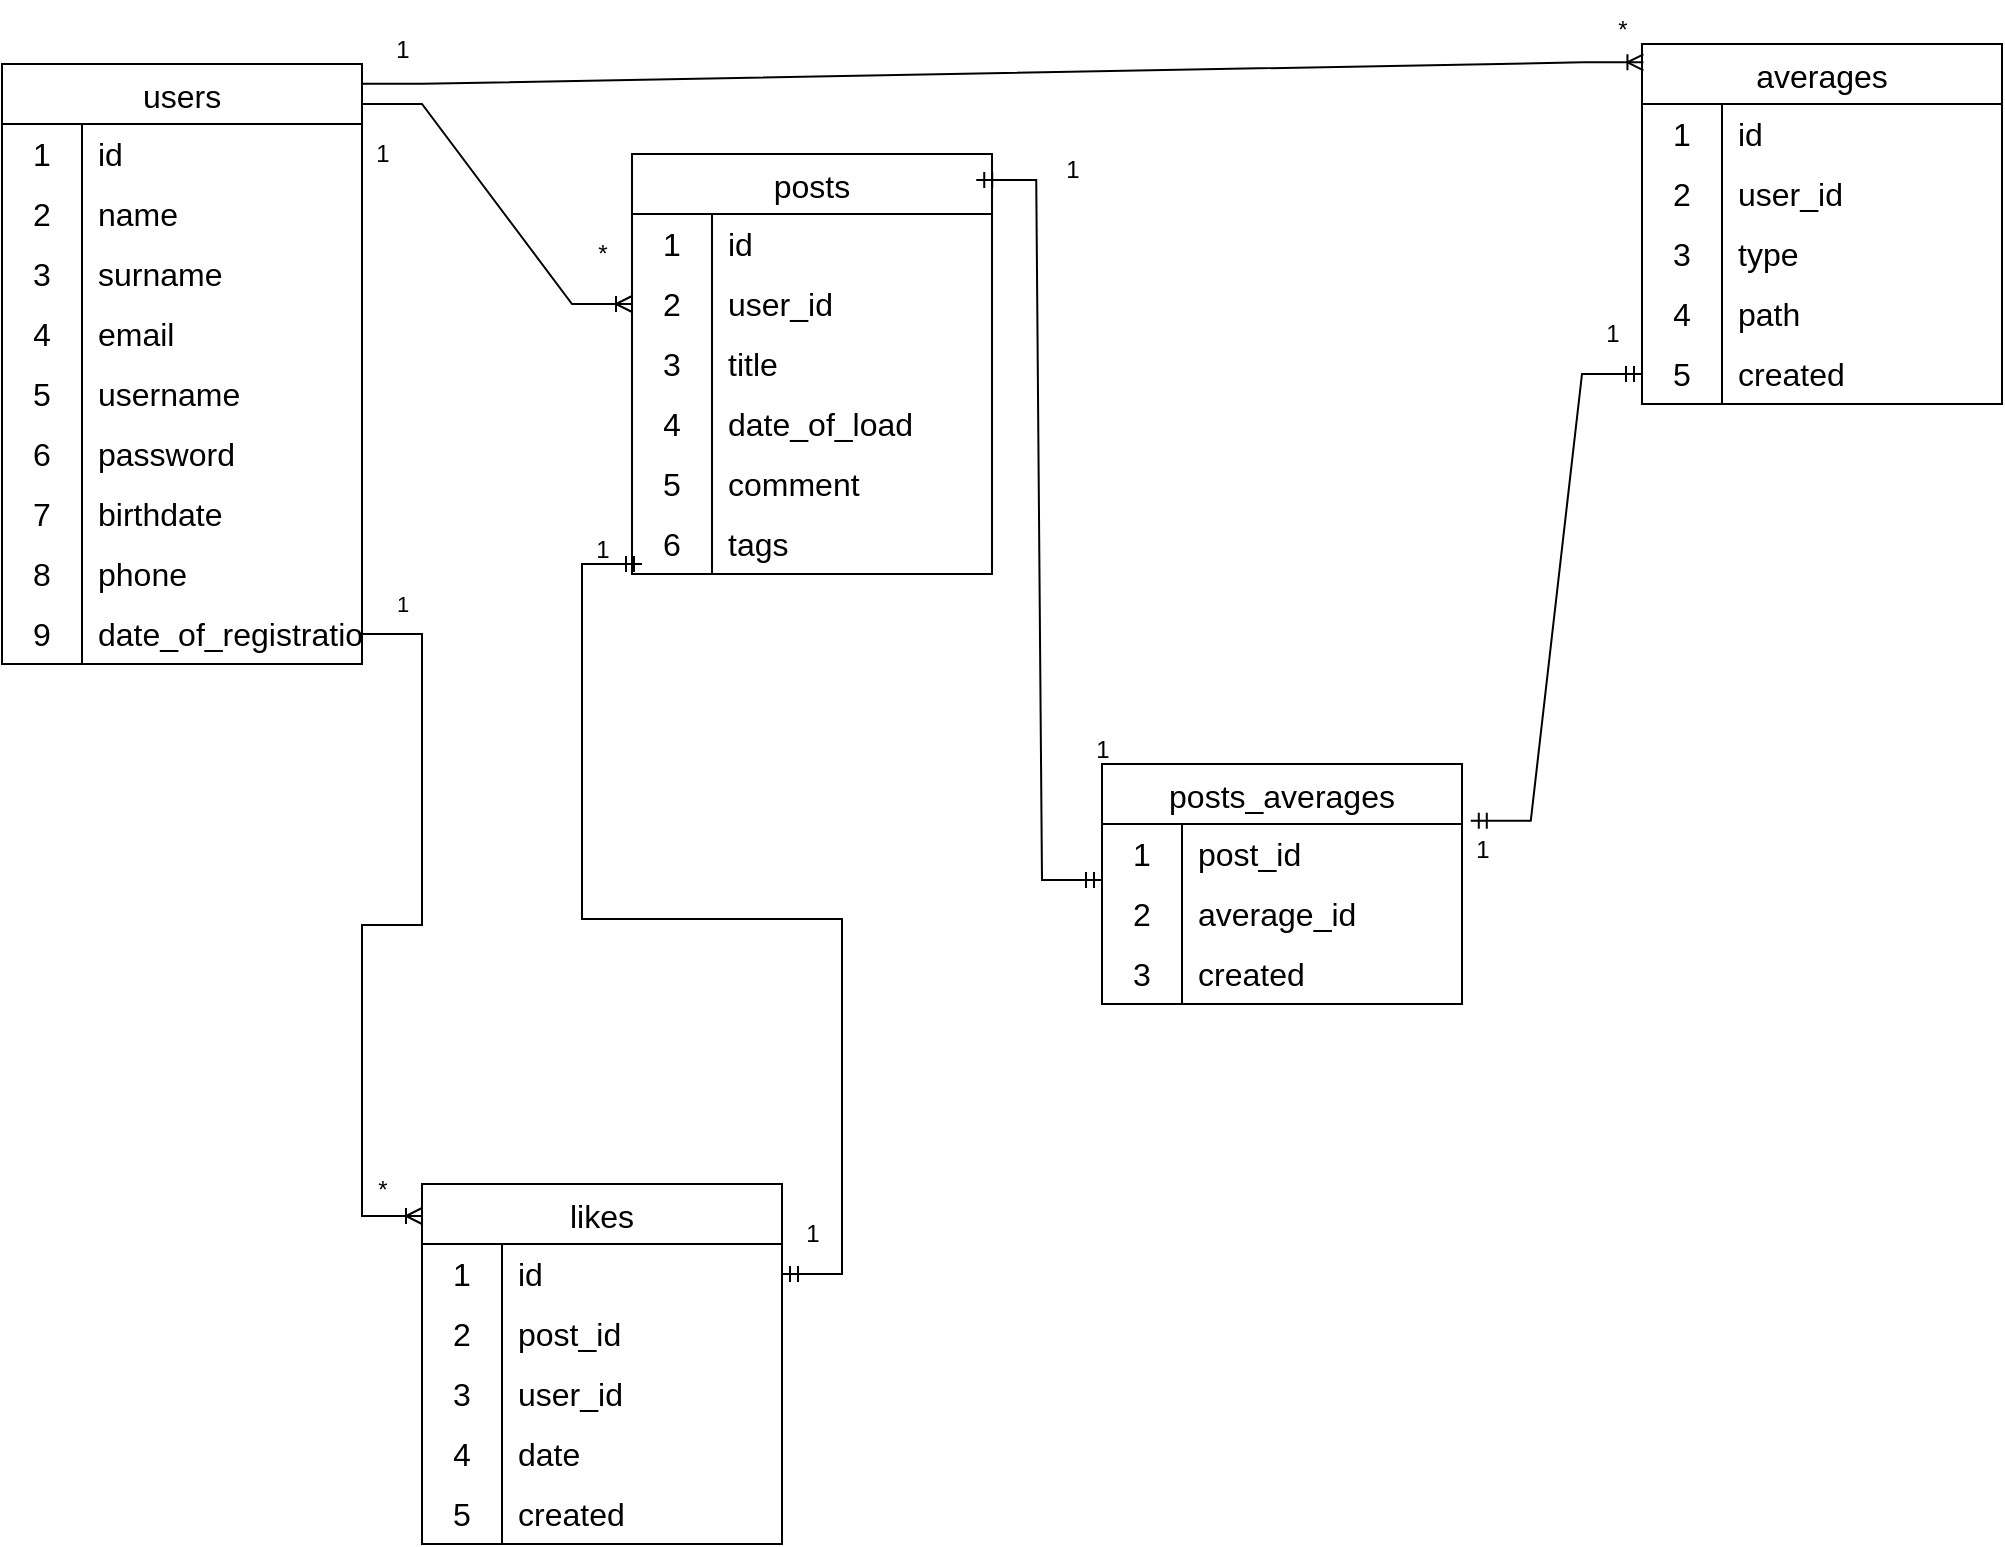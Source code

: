 <mxfile version="24.0.7" type="google">
  <diagram name="Pagina-1" id="CBTdUhjdwERG7XrylFu6">
    <mxGraphModel dx="1050" dy="522" grid="1" gridSize="10" guides="1" tooltips="1" connect="1" arrows="1" fold="1" page="1" pageScale="1" pageWidth="827" pageHeight="1169" math="0" shadow="0">
      <root>
        <mxCell id="0" />
        <mxCell id="1" parent="0" />
        <mxCell id="xyIJ-FdZMtZAn_uT4ATY-1" value="users" style="shape=table;startSize=30;container=1;collapsible=0;childLayout=tableLayout;fixedRows=1;rowLines=0;fontStyle=0;strokeColor=default;fontSize=16;" vertex="1" parent="1">
          <mxGeometry x="50" y="50" width="180" height="300" as="geometry" />
        </mxCell>
        <mxCell id="xyIJ-FdZMtZAn_uT4ATY-2" value="" style="shape=tableRow;horizontal=0;startSize=0;swimlaneHead=0;swimlaneBody=0;top=0;left=0;bottom=0;right=0;collapsible=0;dropTarget=0;fillColor=none;points=[[0,0.5],[1,0.5]];portConstraint=eastwest;strokeColor=inherit;fontSize=16;" vertex="1" parent="xyIJ-FdZMtZAn_uT4ATY-1">
          <mxGeometry y="30" width="180" height="30" as="geometry" />
        </mxCell>
        <mxCell id="xyIJ-FdZMtZAn_uT4ATY-3" value="1" style="shape=partialRectangle;html=1;whiteSpace=wrap;connectable=0;fillColor=none;top=0;left=0;bottom=0;right=0;overflow=hidden;pointerEvents=1;strokeColor=inherit;fontSize=16;" vertex="1" parent="xyIJ-FdZMtZAn_uT4ATY-2">
          <mxGeometry width="40" height="30" as="geometry">
            <mxRectangle width="40" height="30" as="alternateBounds" />
          </mxGeometry>
        </mxCell>
        <mxCell id="xyIJ-FdZMtZAn_uT4ATY-4" value="id" style="shape=partialRectangle;html=1;whiteSpace=wrap;connectable=0;fillColor=none;top=0;left=0;bottom=0;right=0;align=left;spacingLeft=6;overflow=hidden;strokeColor=inherit;fontSize=16;" vertex="1" parent="xyIJ-FdZMtZAn_uT4ATY-2">
          <mxGeometry x="40" width="140" height="30" as="geometry">
            <mxRectangle width="140" height="30" as="alternateBounds" />
          </mxGeometry>
        </mxCell>
        <mxCell id="xyIJ-FdZMtZAn_uT4ATY-5" value="" style="shape=tableRow;horizontal=0;startSize=0;swimlaneHead=0;swimlaneBody=0;top=0;left=0;bottom=0;right=0;collapsible=0;dropTarget=0;fillColor=none;points=[[0,0.5],[1,0.5]];portConstraint=eastwest;strokeColor=inherit;fontSize=16;" vertex="1" parent="xyIJ-FdZMtZAn_uT4ATY-1">
          <mxGeometry y="60" width="180" height="30" as="geometry" />
        </mxCell>
        <mxCell id="xyIJ-FdZMtZAn_uT4ATY-6" value="2" style="shape=partialRectangle;html=1;whiteSpace=wrap;connectable=0;fillColor=none;top=0;left=0;bottom=0;right=0;overflow=hidden;strokeColor=inherit;fontSize=16;" vertex="1" parent="xyIJ-FdZMtZAn_uT4ATY-5">
          <mxGeometry width="40" height="30" as="geometry">
            <mxRectangle width="40" height="30" as="alternateBounds" />
          </mxGeometry>
        </mxCell>
        <mxCell id="xyIJ-FdZMtZAn_uT4ATY-7" value="name" style="shape=partialRectangle;html=1;whiteSpace=wrap;connectable=0;fillColor=none;top=0;left=0;bottom=0;right=0;align=left;spacingLeft=6;overflow=hidden;strokeColor=inherit;fontSize=16;" vertex="1" parent="xyIJ-FdZMtZAn_uT4ATY-5">
          <mxGeometry x="40" width="140" height="30" as="geometry">
            <mxRectangle width="140" height="30" as="alternateBounds" />
          </mxGeometry>
        </mxCell>
        <mxCell id="xyIJ-FdZMtZAn_uT4ATY-8" value="" style="shape=tableRow;horizontal=0;startSize=0;swimlaneHead=0;swimlaneBody=0;top=0;left=0;bottom=0;right=0;collapsible=0;dropTarget=0;fillColor=none;points=[[0,0.5],[1,0.5]];portConstraint=eastwest;strokeColor=inherit;fontSize=16;" vertex="1" parent="xyIJ-FdZMtZAn_uT4ATY-1">
          <mxGeometry y="90" width="180" height="30" as="geometry" />
        </mxCell>
        <mxCell id="xyIJ-FdZMtZAn_uT4ATY-9" value="3" style="shape=partialRectangle;html=1;whiteSpace=wrap;connectable=0;fillColor=none;top=0;left=0;bottom=0;right=0;overflow=hidden;strokeColor=inherit;fontSize=16;" vertex="1" parent="xyIJ-FdZMtZAn_uT4ATY-8">
          <mxGeometry width="40" height="30" as="geometry">
            <mxRectangle width="40" height="30" as="alternateBounds" />
          </mxGeometry>
        </mxCell>
        <mxCell id="xyIJ-FdZMtZAn_uT4ATY-10" value="surname" style="shape=partialRectangle;html=1;whiteSpace=wrap;connectable=0;fillColor=none;top=0;left=0;bottom=0;right=0;align=left;spacingLeft=6;overflow=hidden;strokeColor=inherit;fontSize=16;" vertex="1" parent="xyIJ-FdZMtZAn_uT4ATY-8">
          <mxGeometry x="40" width="140" height="30" as="geometry">
            <mxRectangle width="140" height="30" as="alternateBounds" />
          </mxGeometry>
        </mxCell>
        <mxCell id="xyIJ-FdZMtZAn_uT4ATY-11" value="" style="shape=tableRow;horizontal=0;startSize=0;swimlaneHead=0;swimlaneBody=0;top=0;left=0;bottom=0;right=0;collapsible=0;dropTarget=0;fillColor=none;points=[[0,0.5],[1,0.5]];portConstraint=eastwest;strokeColor=inherit;fontSize=16;" vertex="1" parent="xyIJ-FdZMtZAn_uT4ATY-1">
          <mxGeometry y="120" width="180" height="30" as="geometry" />
        </mxCell>
        <mxCell id="xyIJ-FdZMtZAn_uT4ATY-12" value="4" style="shape=partialRectangle;html=1;whiteSpace=wrap;connectable=0;fillColor=none;top=0;left=0;bottom=0;right=0;overflow=hidden;strokeColor=inherit;fontSize=16;" vertex="1" parent="xyIJ-FdZMtZAn_uT4ATY-11">
          <mxGeometry width="40" height="30" as="geometry">
            <mxRectangle width="40" height="30" as="alternateBounds" />
          </mxGeometry>
        </mxCell>
        <mxCell id="xyIJ-FdZMtZAn_uT4ATY-13" value="email" style="shape=partialRectangle;html=1;whiteSpace=wrap;connectable=0;fillColor=none;top=0;left=0;bottom=0;right=0;align=left;spacingLeft=6;overflow=hidden;strokeColor=inherit;fontSize=16;" vertex="1" parent="xyIJ-FdZMtZAn_uT4ATY-11">
          <mxGeometry x="40" width="140" height="30" as="geometry">
            <mxRectangle width="140" height="30" as="alternateBounds" />
          </mxGeometry>
        </mxCell>
        <mxCell id="xyIJ-FdZMtZAn_uT4ATY-14" value="" style="shape=tableRow;horizontal=0;startSize=0;swimlaneHead=0;swimlaneBody=0;top=0;left=0;bottom=0;right=0;collapsible=0;dropTarget=0;fillColor=none;points=[[0,0.5],[1,0.5]];portConstraint=eastwest;strokeColor=inherit;fontSize=16;" vertex="1" parent="xyIJ-FdZMtZAn_uT4ATY-1">
          <mxGeometry y="150" width="180" height="30" as="geometry" />
        </mxCell>
        <mxCell id="xyIJ-FdZMtZAn_uT4ATY-15" value="5" style="shape=partialRectangle;html=1;whiteSpace=wrap;connectable=0;fillColor=none;top=0;left=0;bottom=0;right=0;overflow=hidden;strokeColor=inherit;fontSize=16;" vertex="1" parent="xyIJ-FdZMtZAn_uT4ATY-14">
          <mxGeometry width="40" height="30" as="geometry">
            <mxRectangle width="40" height="30" as="alternateBounds" />
          </mxGeometry>
        </mxCell>
        <mxCell id="xyIJ-FdZMtZAn_uT4ATY-16" value="username" style="shape=partialRectangle;html=1;whiteSpace=wrap;connectable=0;fillColor=none;top=0;left=0;bottom=0;right=0;align=left;spacingLeft=6;overflow=hidden;strokeColor=inherit;fontSize=16;" vertex="1" parent="xyIJ-FdZMtZAn_uT4ATY-14">
          <mxGeometry x="40" width="140" height="30" as="geometry">
            <mxRectangle width="140" height="30" as="alternateBounds" />
          </mxGeometry>
        </mxCell>
        <mxCell id="xyIJ-FdZMtZAn_uT4ATY-17" value="" style="shape=tableRow;horizontal=0;startSize=0;swimlaneHead=0;swimlaneBody=0;top=0;left=0;bottom=0;right=0;collapsible=0;dropTarget=0;fillColor=none;points=[[0,0.5],[1,0.5]];portConstraint=eastwest;strokeColor=inherit;fontSize=16;" vertex="1" parent="xyIJ-FdZMtZAn_uT4ATY-1">
          <mxGeometry y="180" width="180" height="30" as="geometry" />
        </mxCell>
        <mxCell id="xyIJ-FdZMtZAn_uT4ATY-18" value="6" style="shape=partialRectangle;html=1;whiteSpace=wrap;connectable=0;fillColor=none;top=0;left=0;bottom=0;right=0;overflow=hidden;strokeColor=inherit;fontSize=16;" vertex="1" parent="xyIJ-FdZMtZAn_uT4ATY-17">
          <mxGeometry width="40" height="30" as="geometry">
            <mxRectangle width="40" height="30" as="alternateBounds" />
          </mxGeometry>
        </mxCell>
        <mxCell id="xyIJ-FdZMtZAn_uT4ATY-19" value="password" style="shape=partialRectangle;html=1;whiteSpace=wrap;connectable=0;fillColor=none;top=0;left=0;bottom=0;right=0;align=left;spacingLeft=6;overflow=hidden;strokeColor=inherit;fontSize=16;" vertex="1" parent="xyIJ-FdZMtZAn_uT4ATY-17">
          <mxGeometry x="40" width="140" height="30" as="geometry">
            <mxRectangle width="140" height="30" as="alternateBounds" />
          </mxGeometry>
        </mxCell>
        <mxCell id="xyIJ-FdZMtZAn_uT4ATY-20" value="" style="shape=tableRow;horizontal=0;startSize=0;swimlaneHead=0;swimlaneBody=0;top=0;left=0;bottom=0;right=0;collapsible=0;dropTarget=0;fillColor=none;points=[[0,0.5],[1,0.5]];portConstraint=eastwest;strokeColor=inherit;fontSize=16;" vertex="1" parent="xyIJ-FdZMtZAn_uT4ATY-1">
          <mxGeometry y="210" width="180" height="30" as="geometry" />
        </mxCell>
        <mxCell id="xyIJ-FdZMtZAn_uT4ATY-21" value="7" style="shape=partialRectangle;html=1;whiteSpace=wrap;connectable=0;fillColor=none;top=0;left=0;bottom=0;right=0;overflow=hidden;strokeColor=inherit;fontSize=16;" vertex="1" parent="xyIJ-FdZMtZAn_uT4ATY-20">
          <mxGeometry width="40" height="30" as="geometry">
            <mxRectangle width="40" height="30" as="alternateBounds" />
          </mxGeometry>
        </mxCell>
        <mxCell id="xyIJ-FdZMtZAn_uT4ATY-22" value="birthdate" style="shape=partialRectangle;html=1;whiteSpace=wrap;connectable=0;fillColor=none;top=0;left=0;bottom=0;right=0;align=left;spacingLeft=6;overflow=hidden;strokeColor=inherit;fontSize=16;" vertex="1" parent="xyIJ-FdZMtZAn_uT4ATY-20">
          <mxGeometry x="40" width="140" height="30" as="geometry">
            <mxRectangle width="140" height="30" as="alternateBounds" />
          </mxGeometry>
        </mxCell>
        <mxCell id="xyIJ-FdZMtZAn_uT4ATY-23" value="" style="shape=tableRow;horizontal=0;startSize=0;swimlaneHead=0;swimlaneBody=0;top=0;left=0;bottom=0;right=0;collapsible=0;dropTarget=0;fillColor=none;points=[[0,0.5],[1,0.5]];portConstraint=eastwest;strokeColor=inherit;fontSize=16;" vertex="1" parent="xyIJ-FdZMtZAn_uT4ATY-1">
          <mxGeometry y="240" width="180" height="30" as="geometry" />
        </mxCell>
        <mxCell id="xyIJ-FdZMtZAn_uT4ATY-24" value="8" style="shape=partialRectangle;html=1;whiteSpace=wrap;connectable=0;fillColor=none;top=0;left=0;bottom=0;right=0;overflow=hidden;strokeColor=inherit;fontSize=16;" vertex="1" parent="xyIJ-FdZMtZAn_uT4ATY-23">
          <mxGeometry width="40" height="30" as="geometry">
            <mxRectangle width="40" height="30" as="alternateBounds" />
          </mxGeometry>
        </mxCell>
        <mxCell id="xyIJ-FdZMtZAn_uT4ATY-25" value="phone" style="shape=partialRectangle;html=1;whiteSpace=wrap;connectable=0;fillColor=none;top=0;left=0;bottom=0;right=0;align=left;spacingLeft=6;overflow=hidden;strokeColor=inherit;fontSize=16;" vertex="1" parent="xyIJ-FdZMtZAn_uT4ATY-23">
          <mxGeometry x="40" width="140" height="30" as="geometry">
            <mxRectangle width="140" height="30" as="alternateBounds" />
          </mxGeometry>
        </mxCell>
        <mxCell id="xyIJ-FdZMtZAn_uT4ATY-26" value="" style="shape=tableRow;horizontal=0;startSize=0;swimlaneHead=0;swimlaneBody=0;top=0;left=0;bottom=0;right=0;collapsible=0;dropTarget=0;fillColor=none;points=[[0,0.5],[1,0.5]];portConstraint=eastwest;strokeColor=inherit;fontSize=16;" vertex="1" parent="xyIJ-FdZMtZAn_uT4ATY-1">
          <mxGeometry y="270" width="180" height="30" as="geometry" />
        </mxCell>
        <mxCell id="xyIJ-FdZMtZAn_uT4ATY-27" value="9" style="shape=partialRectangle;html=1;whiteSpace=wrap;connectable=0;fillColor=none;top=0;left=0;bottom=0;right=0;overflow=hidden;strokeColor=inherit;fontSize=16;" vertex="1" parent="xyIJ-FdZMtZAn_uT4ATY-26">
          <mxGeometry width="40" height="30" as="geometry">
            <mxRectangle width="40" height="30" as="alternateBounds" />
          </mxGeometry>
        </mxCell>
        <mxCell id="xyIJ-FdZMtZAn_uT4ATY-28" value="date_of_registration" style="shape=partialRectangle;html=1;whiteSpace=wrap;connectable=0;fillColor=none;top=0;left=0;bottom=0;right=0;align=left;spacingLeft=6;overflow=hidden;strokeColor=inherit;fontSize=16;" vertex="1" parent="xyIJ-FdZMtZAn_uT4ATY-26">
          <mxGeometry x="40" width="140" height="30" as="geometry">
            <mxRectangle width="140" height="30" as="alternateBounds" />
          </mxGeometry>
        </mxCell>
        <mxCell id="xyIJ-FdZMtZAn_uT4ATY-29" value="posts" style="shape=table;startSize=30;container=1;collapsible=0;childLayout=tableLayout;fixedRows=1;rowLines=0;fontStyle=0;strokeColor=default;fontSize=16;" vertex="1" parent="1">
          <mxGeometry x="365" y="95" width="180" height="210" as="geometry" />
        </mxCell>
        <mxCell id="xyIJ-FdZMtZAn_uT4ATY-30" value="" style="shape=tableRow;horizontal=0;startSize=0;swimlaneHead=0;swimlaneBody=0;top=0;left=0;bottom=0;right=0;collapsible=0;dropTarget=0;fillColor=none;points=[[0,0.5],[1,0.5]];portConstraint=eastwest;strokeColor=inherit;fontSize=16;" vertex="1" parent="xyIJ-FdZMtZAn_uT4ATY-29">
          <mxGeometry y="30" width="180" height="30" as="geometry" />
        </mxCell>
        <mxCell id="xyIJ-FdZMtZAn_uT4ATY-31" value="1" style="shape=partialRectangle;html=1;whiteSpace=wrap;connectable=0;fillColor=none;top=0;left=0;bottom=0;right=0;overflow=hidden;pointerEvents=1;strokeColor=inherit;fontSize=16;" vertex="1" parent="xyIJ-FdZMtZAn_uT4ATY-30">
          <mxGeometry width="40" height="30" as="geometry">
            <mxRectangle width="40" height="30" as="alternateBounds" />
          </mxGeometry>
        </mxCell>
        <mxCell id="xyIJ-FdZMtZAn_uT4ATY-32" value="id" style="shape=partialRectangle;html=1;whiteSpace=wrap;connectable=0;fillColor=none;top=0;left=0;bottom=0;right=0;align=left;spacingLeft=6;overflow=hidden;strokeColor=inherit;fontSize=16;" vertex="1" parent="xyIJ-FdZMtZAn_uT4ATY-30">
          <mxGeometry x="40" width="140" height="30" as="geometry">
            <mxRectangle width="140" height="30" as="alternateBounds" />
          </mxGeometry>
        </mxCell>
        <mxCell id="xyIJ-FdZMtZAn_uT4ATY-33" value="" style="shape=tableRow;horizontal=0;startSize=0;swimlaneHead=0;swimlaneBody=0;top=0;left=0;bottom=0;right=0;collapsible=0;dropTarget=0;fillColor=none;points=[[0,0.5],[1,0.5]];portConstraint=eastwest;strokeColor=inherit;fontSize=16;" vertex="1" parent="xyIJ-FdZMtZAn_uT4ATY-29">
          <mxGeometry y="60" width="180" height="30" as="geometry" />
        </mxCell>
        <mxCell id="xyIJ-FdZMtZAn_uT4ATY-34" value="2" style="shape=partialRectangle;html=1;whiteSpace=wrap;connectable=0;fillColor=none;top=0;left=0;bottom=0;right=0;overflow=hidden;strokeColor=inherit;fontSize=16;" vertex="1" parent="xyIJ-FdZMtZAn_uT4ATY-33">
          <mxGeometry width="40" height="30" as="geometry">
            <mxRectangle width="40" height="30" as="alternateBounds" />
          </mxGeometry>
        </mxCell>
        <mxCell id="xyIJ-FdZMtZAn_uT4ATY-35" value="user_id" style="shape=partialRectangle;html=1;whiteSpace=wrap;connectable=0;fillColor=none;top=0;left=0;bottom=0;right=0;align=left;spacingLeft=6;overflow=hidden;strokeColor=inherit;fontSize=16;" vertex="1" parent="xyIJ-FdZMtZAn_uT4ATY-33">
          <mxGeometry x="40" width="140" height="30" as="geometry">
            <mxRectangle width="140" height="30" as="alternateBounds" />
          </mxGeometry>
        </mxCell>
        <mxCell id="xyIJ-FdZMtZAn_uT4ATY-36" value="" style="shape=tableRow;horizontal=0;startSize=0;swimlaneHead=0;swimlaneBody=0;top=0;left=0;bottom=0;right=0;collapsible=0;dropTarget=0;fillColor=none;points=[[0,0.5],[1,0.5]];portConstraint=eastwest;strokeColor=inherit;fontSize=16;" vertex="1" parent="xyIJ-FdZMtZAn_uT4ATY-29">
          <mxGeometry y="90" width="180" height="30" as="geometry" />
        </mxCell>
        <mxCell id="xyIJ-FdZMtZAn_uT4ATY-37" value="3" style="shape=partialRectangle;html=1;whiteSpace=wrap;connectable=0;fillColor=none;top=0;left=0;bottom=0;right=0;overflow=hidden;strokeColor=inherit;fontSize=16;" vertex="1" parent="xyIJ-FdZMtZAn_uT4ATY-36">
          <mxGeometry width="40" height="30" as="geometry">
            <mxRectangle width="40" height="30" as="alternateBounds" />
          </mxGeometry>
        </mxCell>
        <mxCell id="xyIJ-FdZMtZAn_uT4ATY-38" value="title" style="shape=partialRectangle;html=1;whiteSpace=wrap;connectable=0;fillColor=none;top=0;left=0;bottom=0;right=0;align=left;spacingLeft=6;overflow=hidden;strokeColor=inherit;fontSize=16;" vertex="1" parent="xyIJ-FdZMtZAn_uT4ATY-36">
          <mxGeometry x="40" width="140" height="30" as="geometry">
            <mxRectangle width="140" height="30" as="alternateBounds" />
          </mxGeometry>
        </mxCell>
        <mxCell id="xyIJ-FdZMtZAn_uT4ATY-39" value="" style="shape=tableRow;horizontal=0;startSize=0;swimlaneHead=0;swimlaneBody=0;top=0;left=0;bottom=0;right=0;collapsible=0;dropTarget=0;fillColor=none;points=[[0,0.5],[1,0.5]];portConstraint=eastwest;strokeColor=inherit;fontSize=16;" vertex="1" parent="xyIJ-FdZMtZAn_uT4ATY-29">
          <mxGeometry y="120" width="180" height="30" as="geometry" />
        </mxCell>
        <mxCell id="xyIJ-FdZMtZAn_uT4ATY-40" value="4" style="shape=partialRectangle;html=1;whiteSpace=wrap;connectable=0;fillColor=none;top=0;left=0;bottom=0;right=0;overflow=hidden;strokeColor=inherit;fontSize=16;" vertex="1" parent="xyIJ-FdZMtZAn_uT4ATY-39">
          <mxGeometry width="40" height="30" as="geometry">
            <mxRectangle width="40" height="30" as="alternateBounds" />
          </mxGeometry>
        </mxCell>
        <mxCell id="xyIJ-FdZMtZAn_uT4ATY-41" value="date_of_load" style="shape=partialRectangle;html=1;whiteSpace=wrap;connectable=0;fillColor=none;top=0;left=0;bottom=0;right=0;align=left;spacingLeft=6;overflow=hidden;strokeColor=inherit;fontSize=16;" vertex="1" parent="xyIJ-FdZMtZAn_uT4ATY-39">
          <mxGeometry x="40" width="140" height="30" as="geometry">
            <mxRectangle width="140" height="30" as="alternateBounds" />
          </mxGeometry>
        </mxCell>
        <mxCell id="xyIJ-FdZMtZAn_uT4ATY-42" value="" style="shape=tableRow;horizontal=0;startSize=0;swimlaneHead=0;swimlaneBody=0;top=0;left=0;bottom=0;right=0;collapsible=0;dropTarget=0;fillColor=none;points=[[0,0.5],[1,0.5]];portConstraint=eastwest;strokeColor=inherit;fontSize=16;" vertex="1" parent="xyIJ-FdZMtZAn_uT4ATY-29">
          <mxGeometry y="150" width="180" height="30" as="geometry" />
        </mxCell>
        <mxCell id="xyIJ-FdZMtZAn_uT4ATY-43" value="5" style="shape=partialRectangle;html=1;whiteSpace=wrap;connectable=0;fillColor=none;top=0;left=0;bottom=0;right=0;overflow=hidden;strokeColor=inherit;fontSize=16;" vertex="1" parent="xyIJ-FdZMtZAn_uT4ATY-42">
          <mxGeometry width="40" height="30" as="geometry">
            <mxRectangle width="40" height="30" as="alternateBounds" />
          </mxGeometry>
        </mxCell>
        <mxCell id="xyIJ-FdZMtZAn_uT4ATY-44" value="comment" style="shape=partialRectangle;html=1;whiteSpace=wrap;connectable=0;fillColor=none;top=0;left=0;bottom=0;right=0;align=left;spacingLeft=6;overflow=hidden;strokeColor=inherit;fontSize=16;" vertex="1" parent="xyIJ-FdZMtZAn_uT4ATY-42">
          <mxGeometry x="40" width="140" height="30" as="geometry">
            <mxRectangle width="140" height="30" as="alternateBounds" />
          </mxGeometry>
        </mxCell>
        <mxCell id="xyIJ-FdZMtZAn_uT4ATY-45" value="" style="shape=tableRow;horizontal=0;startSize=0;swimlaneHead=0;swimlaneBody=0;top=0;left=0;bottom=0;right=0;collapsible=0;dropTarget=0;fillColor=none;points=[[0,0.5],[1,0.5]];portConstraint=eastwest;strokeColor=inherit;fontSize=16;" vertex="1" parent="xyIJ-FdZMtZAn_uT4ATY-29">
          <mxGeometry y="180" width="180" height="30" as="geometry" />
        </mxCell>
        <mxCell id="xyIJ-FdZMtZAn_uT4ATY-46" value="6" style="shape=partialRectangle;html=1;whiteSpace=wrap;connectable=0;fillColor=none;top=0;left=0;bottom=0;right=0;overflow=hidden;strokeColor=inherit;fontSize=16;" vertex="1" parent="xyIJ-FdZMtZAn_uT4ATY-45">
          <mxGeometry width="40" height="30" as="geometry">
            <mxRectangle width="40" height="30" as="alternateBounds" />
          </mxGeometry>
        </mxCell>
        <mxCell id="xyIJ-FdZMtZAn_uT4ATY-47" value="tags" style="shape=partialRectangle;html=1;whiteSpace=wrap;connectable=0;fillColor=none;top=0;left=0;bottom=0;right=0;align=left;spacingLeft=6;overflow=hidden;strokeColor=inherit;fontSize=16;" vertex="1" parent="xyIJ-FdZMtZAn_uT4ATY-45">
          <mxGeometry x="40" width="140" height="30" as="geometry">
            <mxRectangle width="140" height="30" as="alternateBounds" />
          </mxGeometry>
        </mxCell>
        <mxCell id="xyIJ-FdZMtZAn_uT4ATY-49" value="" style="edgeStyle=entityRelationEdgeStyle;fontSize=12;html=1;endArrow=ERoneToMany;rounded=0;entryX=0;entryY=0.5;entryDx=0;entryDy=0;" edge="1" parent="1" target="xyIJ-FdZMtZAn_uT4ATY-33">
          <mxGeometry width="100" height="100" relative="1" as="geometry">
            <mxPoint x="230" y="70" as="sourcePoint" />
            <mxPoint x="330" y="-30" as="targetPoint" />
          </mxGeometry>
        </mxCell>
        <mxCell id="xyIJ-FdZMtZAn_uT4ATY-50" value="*" style="text;html=1;align=center;verticalAlign=middle;resizable=0;points=[];autosize=1;strokeColor=none;fillColor=none;" vertex="1" parent="1">
          <mxGeometry x="335" y="130" width="30" height="30" as="geometry" />
        </mxCell>
        <mxCell id="xyIJ-FdZMtZAn_uT4ATY-51" value="1" style="text;html=1;align=center;verticalAlign=middle;resizable=0;points=[];autosize=1;strokeColor=none;fillColor=none;" vertex="1" parent="1">
          <mxGeometry x="225" y="80" width="30" height="30" as="geometry" />
        </mxCell>
        <mxCell id="xyIJ-FdZMtZAn_uT4ATY-52" value="averages" style="shape=table;startSize=30;container=1;collapsible=0;childLayout=tableLayout;fixedRows=1;rowLines=0;fontStyle=0;strokeColor=default;fontSize=16;" vertex="1" parent="1">
          <mxGeometry x="870" y="40" width="180" height="180" as="geometry" />
        </mxCell>
        <mxCell id="xyIJ-FdZMtZAn_uT4ATY-53" value="" style="shape=tableRow;horizontal=0;startSize=0;swimlaneHead=0;swimlaneBody=0;top=0;left=0;bottom=0;right=0;collapsible=0;dropTarget=0;fillColor=none;points=[[0,0.5],[1,0.5]];portConstraint=eastwest;strokeColor=inherit;fontSize=16;" vertex="1" parent="xyIJ-FdZMtZAn_uT4ATY-52">
          <mxGeometry y="30" width="180" height="30" as="geometry" />
        </mxCell>
        <mxCell id="xyIJ-FdZMtZAn_uT4ATY-54" value="1" style="shape=partialRectangle;html=1;whiteSpace=wrap;connectable=0;fillColor=none;top=0;left=0;bottom=0;right=0;overflow=hidden;pointerEvents=1;strokeColor=inherit;fontSize=16;" vertex="1" parent="xyIJ-FdZMtZAn_uT4ATY-53">
          <mxGeometry width="40" height="30" as="geometry">
            <mxRectangle width="40" height="30" as="alternateBounds" />
          </mxGeometry>
        </mxCell>
        <mxCell id="xyIJ-FdZMtZAn_uT4ATY-55" value="id" style="shape=partialRectangle;html=1;whiteSpace=wrap;connectable=0;fillColor=none;top=0;left=0;bottom=0;right=0;align=left;spacingLeft=6;overflow=hidden;strokeColor=inherit;fontSize=16;" vertex="1" parent="xyIJ-FdZMtZAn_uT4ATY-53">
          <mxGeometry x="40" width="140" height="30" as="geometry">
            <mxRectangle width="140" height="30" as="alternateBounds" />
          </mxGeometry>
        </mxCell>
        <mxCell id="xyIJ-FdZMtZAn_uT4ATY-56" value="" style="shape=tableRow;horizontal=0;startSize=0;swimlaneHead=0;swimlaneBody=0;top=0;left=0;bottom=0;right=0;collapsible=0;dropTarget=0;fillColor=none;points=[[0,0.5],[1,0.5]];portConstraint=eastwest;strokeColor=inherit;fontSize=16;" vertex="1" parent="xyIJ-FdZMtZAn_uT4ATY-52">
          <mxGeometry y="60" width="180" height="30" as="geometry" />
        </mxCell>
        <mxCell id="xyIJ-FdZMtZAn_uT4ATY-57" value="2" style="shape=partialRectangle;html=1;whiteSpace=wrap;connectable=0;fillColor=none;top=0;left=0;bottom=0;right=0;overflow=hidden;strokeColor=inherit;fontSize=16;" vertex="1" parent="xyIJ-FdZMtZAn_uT4ATY-56">
          <mxGeometry width="40" height="30" as="geometry">
            <mxRectangle width="40" height="30" as="alternateBounds" />
          </mxGeometry>
        </mxCell>
        <mxCell id="xyIJ-FdZMtZAn_uT4ATY-58" value="user_id" style="shape=partialRectangle;html=1;whiteSpace=wrap;connectable=0;fillColor=none;top=0;left=0;bottom=0;right=0;align=left;spacingLeft=6;overflow=hidden;strokeColor=inherit;fontSize=16;" vertex="1" parent="xyIJ-FdZMtZAn_uT4ATY-56">
          <mxGeometry x="40" width="140" height="30" as="geometry">
            <mxRectangle width="140" height="30" as="alternateBounds" />
          </mxGeometry>
        </mxCell>
        <mxCell id="xyIJ-FdZMtZAn_uT4ATY-59" value="" style="shape=tableRow;horizontal=0;startSize=0;swimlaneHead=0;swimlaneBody=0;top=0;left=0;bottom=0;right=0;collapsible=0;dropTarget=0;fillColor=none;points=[[0,0.5],[1,0.5]];portConstraint=eastwest;strokeColor=inherit;fontSize=16;" vertex="1" parent="xyIJ-FdZMtZAn_uT4ATY-52">
          <mxGeometry y="90" width="180" height="30" as="geometry" />
        </mxCell>
        <mxCell id="xyIJ-FdZMtZAn_uT4ATY-60" value="3" style="shape=partialRectangle;html=1;whiteSpace=wrap;connectable=0;fillColor=none;top=0;left=0;bottom=0;right=0;overflow=hidden;strokeColor=inherit;fontSize=16;" vertex="1" parent="xyIJ-FdZMtZAn_uT4ATY-59">
          <mxGeometry width="40" height="30" as="geometry">
            <mxRectangle width="40" height="30" as="alternateBounds" />
          </mxGeometry>
        </mxCell>
        <mxCell id="xyIJ-FdZMtZAn_uT4ATY-61" value="type" style="shape=partialRectangle;html=1;whiteSpace=wrap;connectable=0;fillColor=none;top=0;left=0;bottom=0;right=0;align=left;spacingLeft=6;overflow=hidden;strokeColor=inherit;fontSize=16;" vertex="1" parent="xyIJ-FdZMtZAn_uT4ATY-59">
          <mxGeometry x="40" width="140" height="30" as="geometry">
            <mxRectangle width="140" height="30" as="alternateBounds" />
          </mxGeometry>
        </mxCell>
        <mxCell id="xyIJ-FdZMtZAn_uT4ATY-62" value="" style="shape=tableRow;horizontal=0;startSize=0;swimlaneHead=0;swimlaneBody=0;top=0;left=0;bottom=0;right=0;collapsible=0;dropTarget=0;fillColor=none;points=[[0,0.5],[1,0.5]];portConstraint=eastwest;strokeColor=inherit;fontSize=16;" vertex="1" parent="xyIJ-FdZMtZAn_uT4ATY-52">
          <mxGeometry y="120" width="180" height="30" as="geometry" />
        </mxCell>
        <mxCell id="xyIJ-FdZMtZAn_uT4ATY-63" value="4" style="shape=partialRectangle;html=1;whiteSpace=wrap;connectable=0;fillColor=none;top=0;left=0;bottom=0;right=0;overflow=hidden;strokeColor=inherit;fontSize=16;" vertex="1" parent="xyIJ-FdZMtZAn_uT4ATY-62">
          <mxGeometry width="40" height="30" as="geometry">
            <mxRectangle width="40" height="30" as="alternateBounds" />
          </mxGeometry>
        </mxCell>
        <mxCell id="xyIJ-FdZMtZAn_uT4ATY-64" value="path" style="shape=partialRectangle;html=1;whiteSpace=wrap;connectable=0;fillColor=none;top=0;left=0;bottom=0;right=0;align=left;spacingLeft=6;overflow=hidden;strokeColor=inherit;fontSize=16;" vertex="1" parent="xyIJ-FdZMtZAn_uT4ATY-62">
          <mxGeometry x="40" width="140" height="30" as="geometry">
            <mxRectangle width="140" height="30" as="alternateBounds" />
          </mxGeometry>
        </mxCell>
        <mxCell id="xyIJ-FdZMtZAn_uT4ATY-65" value="" style="shape=tableRow;horizontal=0;startSize=0;swimlaneHead=0;swimlaneBody=0;top=0;left=0;bottom=0;right=0;collapsible=0;dropTarget=0;fillColor=none;points=[[0,0.5],[1,0.5]];portConstraint=eastwest;strokeColor=inherit;fontSize=16;" vertex="1" parent="xyIJ-FdZMtZAn_uT4ATY-52">
          <mxGeometry y="150" width="180" height="30" as="geometry" />
        </mxCell>
        <mxCell id="xyIJ-FdZMtZAn_uT4ATY-66" value="5" style="shape=partialRectangle;html=1;whiteSpace=wrap;connectable=0;fillColor=none;top=0;left=0;bottom=0;right=0;overflow=hidden;strokeColor=inherit;fontSize=16;" vertex="1" parent="xyIJ-FdZMtZAn_uT4ATY-65">
          <mxGeometry width="40" height="30" as="geometry">
            <mxRectangle width="40" height="30" as="alternateBounds" />
          </mxGeometry>
        </mxCell>
        <mxCell id="xyIJ-FdZMtZAn_uT4ATY-67" value="created" style="shape=partialRectangle;html=1;whiteSpace=wrap;connectable=0;fillColor=none;top=0;left=0;bottom=0;right=0;align=left;spacingLeft=6;overflow=hidden;strokeColor=inherit;fontSize=16;" vertex="1" parent="xyIJ-FdZMtZAn_uT4ATY-65">
          <mxGeometry x="40" width="140" height="30" as="geometry">
            <mxRectangle width="140" height="30" as="alternateBounds" />
          </mxGeometry>
        </mxCell>
        <mxCell id="xyIJ-FdZMtZAn_uT4ATY-71" value="posts_averages" style="shape=table;startSize=30;container=1;collapsible=0;childLayout=tableLayout;fixedRows=1;rowLines=0;fontStyle=0;strokeColor=default;fontSize=16;" vertex="1" parent="1">
          <mxGeometry x="600" y="400" width="180" height="120" as="geometry" />
        </mxCell>
        <mxCell id="xyIJ-FdZMtZAn_uT4ATY-72" value="" style="shape=tableRow;horizontal=0;startSize=0;swimlaneHead=0;swimlaneBody=0;top=0;left=0;bottom=0;right=0;collapsible=0;dropTarget=0;fillColor=none;points=[[0,0.5],[1,0.5]];portConstraint=eastwest;strokeColor=inherit;fontSize=16;" vertex="1" parent="xyIJ-FdZMtZAn_uT4ATY-71">
          <mxGeometry y="30" width="180" height="30" as="geometry" />
        </mxCell>
        <mxCell id="xyIJ-FdZMtZAn_uT4ATY-73" value="1" style="shape=partialRectangle;html=1;whiteSpace=wrap;connectable=0;fillColor=none;top=0;left=0;bottom=0;right=0;overflow=hidden;pointerEvents=1;strokeColor=inherit;fontSize=16;" vertex="1" parent="xyIJ-FdZMtZAn_uT4ATY-72">
          <mxGeometry width="40" height="30" as="geometry">
            <mxRectangle width="40" height="30" as="alternateBounds" />
          </mxGeometry>
        </mxCell>
        <mxCell id="xyIJ-FdZMtZAn_uT4ATY-74" value="post_id" style="shape=partialRectangle;html=1;whiteSpace=wrap;connectable=0;fillColor=none;top=0;left=0;bottom=0;right=0;align=left;spacingLeft=6;overflow=hidden;strokeColor=inherit;fontSize=16;" vertex="1" parent="xyIJ-FdZMtZAn_uT4ATY-72">
          <mxGeometry x="40" width="140" height="30" as="geometry">
            <mxRectangle width="140" height="30" as="alternateBounds" />
          </mxGeometry>
        </mxCell>
        <mxCell id="xyIJ-FdZMtZAn_uT4ATY-75" value="" style="shape=tableRow;horizontal=0;startSize=0;swimlaneHead=0;swimlaneBody=0;top=0;left=0;bottom=0;right=0;collapsible=0;dropTarget=0;fillColor=none;points=[[0,0.5],[1,0.5]];portConstraint=eastwest;strokeColor=inherit;fontSize=16;" vertex="1" parent="xyIJ-FdZMtZAn_uT4ATY-71">
          <mxGeometry y="60" width="180" height="30" as="geometry" />
        </mxCell>
        <mxCell id="xyIJ-FdZMtZAn_uT4ATY-76" value="2" style="shape=partialRectangle;html=1;whiteSpace=wrap;connectable=0;fillColor=none;top=0;left=0;bottom=0;right=0;overflow=hidden;strokeColor=inherit;fontSize=16;" vertex="1" parent="xyIJ-FdZMtZAn_uT4ATY-75">
          <mxGeometry width="40" height="30" as="geometry">
            <mxRectangle width="40" height="30" as="alternateBounds" />
          </mxGeometry>
        </mxCell>
        <mxCell id="xyIJ-FdZMtZAn_uT4ATY-77" value="average_id" style="shape=partialRectangle;html=1;whiteSpace=wrap;connectable=0;fillColor=none;top=0;left=0;bottom=0;right=0;align=left;spacingLeft=6;overflow=hidden;strokeColor=inherit;fontSize=16;" vertex="1" parent="xyIJ-FdZMtZAn_uT4ATY-75">
          <mxGeometry x="40" width="140" height="30" as="geometry">
            <mxRectangle width="140" height="30" as="alternateBounds" />
          </mxGeometry>
        </mxCell>
        <mxCell id="xyIJ-FdZMtZAn_uT4ATY-78" value="" style="shape=tableRow;horizontal=0;startSize=0;swimlaneHead=0;swimlaneBody=0;top=0;left=0;bottom=0;right=0;collapsible=0;dropTarget=0;fillColor=none;points=[[0,0.5],[1,0.5]];portConstraint=eastwest;strokeColor=inherit;fontSize=16;" vertex="1" parent="xyIJ-FdZMtZAn_uT4ATY-71">
          <mxGeometry y="90" width="180" height="30" as="geometry" />
        </mxCell>
        <mxCell id="xyIJ-FdZMtZAn_uT4ATY-79" value="3" style="shape=partialRectangle;html=1;whiteSpace=wrap;connectable=0;fillColor=none;top=0;left=0;bottom=0;right=0;overflow=hidden;strokeColor=inherit;fontSize=16;" vertex="1" parent="xyIJ-FdZMtZAn_uT4ATY-78">
          <mxGeometry width="40" height="30" as="geometry">
            <mxRectangle width="40" height="30" as="alternateBounds" />
          </mxGeometry>
        </mxCell>
        <mxCell id="xyIJ-FdZMtZAn_uT4ATY-80" value="created" style="shape=partialRectangle;html=1;whiteSpace=wrap;connectable=0;fillColor=none;top=0;left=0;bottom=0;right=0;align=left;spacingLeft=6;overflow=hidden;strokeColor=inherit;fontSize=16;" vertex="1" parent="xyIJ-FdZMtZAn_uT4ATY-78">
          <mxGeometry x="40" width="140" height="30" as="geometry">
            <mxRectangle width="140" height="30" as="alternateBounds" />
          </mxGeometry>
        </mxCell>
        <mxCell id="xyIJ-FdZMtZAn_uT4ATY-81" value="likes" style="shape=table;startSize=30;container=1;collapsible=0;childLayout=tableLayout;fixedRows=1;rowLines=0;fontStyle=0;strokeColor=default;fontSize=16;" vertex="1" parent="1">
          <mxGeometry x="260" y="610" width="180" height="180" as="geometry" />
        </mxCell>
        <mxCell id="xyIJ-FdZMtZAn_uT4ATY-82" value="" style="shape=tableRow;horizontal=0;startSize=0;swimlaneHead=0;swimlaneBody=0;top=0;left=0;bottom=0;right=0;collapsible=0;dropTarget=0;fillColor=none;points=[[0,0.5],[1,0.5]];portConstraint=eastwest;strokeColor=inherit;fontSize=16;" vertex="1" parent="xyIJ-FdZMtZAn_uT4ATY-81">
          <mxGeometry y="30" width="180" height="30" as="geometry" />
        </mxCell>
        <mxCell id="xyIJ-FdZMtZAn_uT4ATY-83" value="1" style="shape=partialRectangle;html=1;whiteSpace=wrap;connectable=0;fillColor=none;top=0;left=0;bottom=0;right=0;overflow=hidden;pointerEvents=1;strokeColor=inherit;fontSize=16;" vertex="1" parent="xyIJ-FdZMtZAn_uT4ATY-82">
          <mxGeometry width="40" height="30" as="geometry">
            <mxRectangle width="40" height="30" as="alternateBounds" />
          </mxGeometry>
        </mxCell>
        <mxCell id="xyIJ-FdZMtZAn_uT4ATY-84" value="id" style="shape=partialRectangle;html=1;whiteSpace=wrap;connectable=0;fillColor=none;top=0;left=0;bottom=0;right=0;align=left;spacingLeft=6;overflow=hidden;strokeColor=inherit;fontSize=16;" vertex="1" parent="xyIJ-FdZMtZAn_uT4ATY-82">
          <mxGeometry x="40" width="140" height="30" as="geometry">
            <mxRectangle width="140" height="30" as="alternateBounds" />
          </mxGeometry>
        </mxCell>
        <mxCell id="xyIJ-FdZMtZAn_uT4ATY-85" value="" style="shape=tableRow;horizontal=0;startSize=0;swimlaneHead=0;swimlaneBody=0;top=0;left=0;bottom=0;right=0;collapsible=0;dropTarget=0;fillColor=none;points=[[0,0.5],[1,0.5]];portConstraint=eastwest;strokeColor=inherit;fontSize=16;" vertex="1" parent="xyIJ-FdZMtZAn_uT4ATY-81">
          <mxGeometry y="60" width="180" height="30" as="geometry" />
        </mxCell>
        <mxCell id="xyIJ-FdZMtZAn_uT4ATY-86" value="2" style="shape=partialRectangle;html=1;whiteSpace=wrap;connectable=0;fillColor=none;top=0;left=0;bottom=0;right=0;overflow=hidden;strokeColor=inherit;fontSize=16;" vertex="1" parent="xyIJ-FdZMtZAn_uT4ATY-85">
          <mxGeometry width="40" height="30" as="geometry">
            <mxRectangle width="40" height="30" as="alternateBounds" />
          </mxGeometry>
        </mxCell>
        <mxCell id="xyIJ-FdZMtZAn_uT4ATY-87" value="post_id" style="shape=partialRectangle;html=1;whiteSpace=wrap;connectable=0;fillColor=none;top=0;left=0;bottom=0;right=0;align=left;spacingLeft=6;overflow=hidden;strokeColor=inherit;fontSize=16;" vertex="1" parent="xyIJ-FdZMtZAn_uT4ATY-85">
          <mxGeometry x="40" width="140" height="30" as="geometry">
            <mxRectangle width="140" height="30" as="alternateBounds" />
          </mxGeometry>
        </mxCell>
        <mxCell id="xyIJ-FdZMtZAn_uT4ATY-88" value="" style="shape=tableRow;horizontal=0;startSize=0;swimlaneHead=0;swimlaneBody=0;top=0;left=0;bottom=0;right=0;collapsible=0;dropTarget=0;fillColor=none;points=[[0,0.5],[1,0.5]];portConstraint=eastwest;strokeColor=inherit;fontSize=16;" vertex="1" parent="xyIJ-FdZMtZAn_uT4ATY-81">
          <mxGeometry y="90" width="180" height="30" as="geometry" />
        </mxCell>
        <mxCell id="xyIJ-FdZMtZAn_uT4ATY-89" value="3" style="shape=partialRectangle;html=1;whiteSpace=wrap;connectable=0;fillColor=none;top=0;left=0;bottom=0;right=0;overflow=hidden;strokeColor=inherit;fontSize=16;" vertex="1" parent="xyIJ-FdZMtZAn_uT4ATY-88">
          <mxGeometry width="40" height="30" as="geometry">
            <mxRectangle width="40" height="30" as="alternateBounds" />
          </mxGeometry>
        </mxCell>
        <mxCell id="xyIJ-FdZMtZAn_uT4ATY-90" value="user_id" style="shape=partialRectangle;html=1;whiteSpace=wrap;connectable=0;fillColor=none;top=0;left=0;bottom=0;right=0;align=left;spacingLeft=6;overflow=hidden;strokeColor=inherit;fontSize=16;" vertex="1" parent="xyIJ-FdZMtZAn_uT4ATY-88">
          <mxGeometry x="40" width="140" height="30" as="geometry">
            <mxRectangle width="140" height="30" as="alternateBounds" />
          </mxGeometry>
        </mxCell>
        <mxCell id="xyIJ-FdZMtZAn_uT4ATY-91" value="" style="shape=tableRow;horizontal=0;startSize=0;swimlaneHead=0;swimlaneBody=0;top=0;left=0;bottom=0;right=0;collapsible=0;dropTarget=0;fillColor=none;points=[[0,0.5],[1,0.5]];portConstraint=eastwest;strokeColor=inherit;fontSize=16;" vertex="1" parent="xyIJ-FdZMtZAn_uT4ATY-81">
          <mxGeometry y="120" width="180" height="30" as="geometry" />
        </mxCell>
        <mxCell id="xyIJ-FdZMtZAn_uT4ATY-92" value="4" style="shape=partialRectangle;html=1;whiteSpace=wrap;connectable=0;fillColor=none;top=0;left=0;bottom=0;right=0;overflow=hidden;strokeColor=inherit;fontSize=16;" vertex="1" parent="xyIJ-FdZMtZAn_uT4ATY-91">
          <mxGeometry width="40" height="30" as="geometry">
            <mxRectangle width="40" height="30" as="alternateBounds" />
          </mxGeometry>
        </mxCell>
        <mxCell id="xyIJ-FdZMtZAn_uT4ATY-93" value="date" style="shape=partialRectangle;html=1;whiteSpace=wrap;connectable=0;fillColor=none;top=0;left=0;bottom=0;right=0;align=left;spacingLeft=6;overflow=hidden;strokeColor=inherit;fontSize=16;" vertex="1" parent="xyIJ-FdZMtZAn_uT4ATY-91">
          <mxGeometry x="40" width="140" height="30" as="geometry">
            <mxRectangle width="140" height="30" as="alternateBounds" />
          </mxGeometry>
        </mxCell>
        <mxCell id="xyIJ-FdZMtZAn_uT4ATY-94" value="" style="shape=tableRow;horizontal=0;startSize=0;swimlaneHead=0;swimlaneBody=0;top=0;left=0;bottom=0;right=0;collapsible=0;dropTarget=0;fillColor=none;points=[[0,0.5],[1,0.5]];portConstraint=eastwest;strokeColor=inherit;fontSize=16;" vertex="1" parent="xyIJ-FdZMtZAn_uT4ATY-81">
          <mxGeometry y="150" width="180" height="30" as="geometry" />
        </mxCell>
        <mxCell id="xyIJ-FdZMtZAn_uT4ATY-95" value="5" style="shape=partialRectangle;html=1;whiteSpace=wrap;connectable=0;fillColor=none;top=0;left=0;bottom=0;right=0;overflow=hidden;strokeColor=inherit;fontSize=16;" vertex="1" parent="xyIJ-FdZMtZAn_uT4ATY-94">
          <mxGeometry width="40" height="30" as="geometry">
            <mxRectangle width="40" height="30" as="alternateBounds" />
          </mxGeometry>
        </mxCell>
        <mxCell id="xyIJ-FdZMtZAn_uT4ATY-96" value="created" style="shape=partialRectangle;html=1;whiteSpace=wrap;connectable=0;fillColor=none;top=0;left=0;bottom=0;right=0;align=left;spacingLeft=6;overflow=hidden;strokeColor=inherit;fontSize=16;" vertex="1" parent="xyIJ-FdZMtZAn_uT4ATY-94">
          <mxGeometry x="40" width="140" height="30" as="geometry">
            <mxRectangle width="140" height="30" as="alternateBounds" />
          </mxGeometry>
        </mxCell>
        <mxCell id="xyIJ-FdZMtZAn_uT4ATY-97" value="" style="edgeStyle=entityRelationEdgeStyle;fontSize=12;html=1;endArrow=ERmandOne;startArrow=ERmandOne;rounded=0;entryX=0;entryY=0.5;entryDx=0;entryDy=0;exitX=0.313;exitY=0.013;exitDx=0;exitDy=0;exitPerimeter=0;" edge="1" parent="1" source="xyIJ-FdZMtZAn_uT4ATY-101" target="xyIJ-FdZMtZAn_uT4ATY-65">
          <mxGeometry width="100" height="100" relative="1" as="geometry">
            <mxPoint x="780" y="609.94" as="sourcePoint" />
            <mxPoint x="840" y="230.0" as="targetPoint" />
          </mxGeometry>
        </mxCell>
        <mxCell id="xyIJ-FdZMtZAn_uT4ATY-98" value="" style="edgeStyle=entityRelationEdgeStyle;fontSize=12;html=1;endArrow=ERmandOne;startArrow=ERmandOne;rounded=0;exitX=1.016;exitY=0.088;exitDx=0;exitDy=0;exitPerimeter=0;entryX=0.016;entryY=0.15;entryDx=0;entryDy=0;entryPerimeter=0;" edge="1" parent="1">
          <mxGeometry width="100" height="100" relative="1" as="geometry">
            <mxPoint x="537.12" y="108.0" as="sourcePoint" />
            <mxPoint x="600.0" y="458" as="targetPoint" />
            <Array as="points">
              <mxPoint x="554.24" y="249.52" />
              <mxPoint x="534.24" y="329.52" />
            </Array>
          </mxGeometry>
        </mxCell>
        <mxCell id="xyIJ-FdZMtZAn_uT4ATY-99" value="1" style="text;html=1;align=center;verticalAlign=middle;resizable=0;points=[];autosize=1;strokeColor=none;fillColor=none;" vertex="1" parent="1">
          <mxGeometry x="840" y="170" width="30" height="30" as="geometry" />
        </mxCell>
        <mxCell id="xyIJ-FdZMtZAn_uT4ATY-100" value="1" style="text;html=1;align=center;verticalAlign=middle;resizable=0;points=[];autosize=1;strokeColor=none;fillColor=none;" vertex="1" parent="1">
          <mxGeometry x="570" y="88" width="30" height="30" as="geometry" />
        </mxCell>
        <mxCell id="xyIJ-FdZMtZAn_uT4ATY-101" value="1" style="text;html=1;align=center;verticalAlign=middle;resizable=0;points=[];autosize=1;strokeColor=none;fillColor=none;" vertex="1" parent="1">
          <mxGeometry x="775" y="428" width="30" height="30" as="geometry" />
        </mxCell>
        <mxCell id="xyIJ-FdZMtZAn_uT4ATY-102" value="1" style="text;html=1;align=center;verticalAlign=middle;resizable=0;points=[];autosize=1;strokeColor=none;fillColor=none;" vertex="1" parent="1">
          <mxGeometry x="585" y="378" width="30" height="30" as="geometry" />
        </mxCell>
        <mxCell id="xyIJ-FdZMtZAn_uT4ATY-103" value="" style="edgeStyle=entityRelationEdgeStyle;fontSize=12;html=1;endArrow=ERoneToMany;rounded=0;exitX=1;exitY=0.033;exitDx=0;exitDy=0;exitPerimeter=0;entryX=0.004;entryY=0.051;entryDx=0;entryDy=0;entryPerimeter=0;" edge="1" parent="1" source="xyIJ-FdZMtZAn_uT4ATY-1" target="xyIJ-FdZMtZAn_uT4ATY-52">
          <mxGeometry width="100" height="100" relative="1" as="geometry">
            <mxPoint x="50" y="68.0" as="sourcePoint" />
            <mxPoint x="850" y="50" as="targetPoint" />
          </mxGeometry>
        </mxCell>
        <mxCell id="xyIJ-FdZMtZAn_uT4ATY-104" value="1" style="text;html=1;align=center;verticalAlign=middle;resizable=0;points=[];autosize=1;strokeColor=none;fillColor=none;" vertex="1" parent="1">
          <mxGeometry x="235" y="28" width="30" height="30" as="geometry" />
        </mxCell>
        <mxCell id="xyIJ-FdZMtZAn_uT4ATY-106" value="*" style="text;html=1;align=center;verticalAlign=middle;resizable=0;points=[];autosize=1;strokeColor=none;fillColor=none;" vertex="1" parent="1">
          <mxGeometry x="845" y="18" width="30" height="30" as="geometry" />
        </mxCell>
        <mxCell id="xyIJ-FdZMtZAn_uT4ATY-107" value="" style="edgeStyle=entityRelationEdgeStyle;fontSize=12;html=1;endArrow=ERmandOne;startArrow=ERmandOne;rounded=0;exitX=1;exitY=0.5;exitDx=0;exitDy=0;" edge="1" parent="1" source="xyIJ-FdZMtZAn_uT4ATY-82">
          <mxGeometry width="100" height="100" relative="1" as="geometry">
            <mxPoint x="390" y="585" as="sourcePoint" />
            <mxPoint x="370" y="300" as="targetPoint" />
          </mxGeometry>
        </mxCell>
        <mxCell id="xyIJ-FdZMtZAn_uT4ATY-108" value="1" style="text;html=1;align=center;verticalAlign=middle;resizable=0;points=[];autosize=1;strokeColor=none;fillColor=none;" vertex="1" parent="1">
          <mxGeometry x="335" y="278" width="30" height="30" as="geometry" />
        </mxCell>
        <mxCell id="xyIJ-FdZMtZAn_uT4ATY-109" value="1" style="text;html=1;align=center;verticalAlign=middle;resizable=0;points=[];autosize=1;strokeColor=none;fillColor=none;" vertex="1" parent="1">
          <mxGeometry x="440" y="620" width="30" height="30" as="geometry" />
        </mxCell>
        <mxCell id="xyIJ-FdZMtZAn_uT4ATY-110" value="" style="edgeStyle=entityRelationEdgeStyle;fontSize=12;html=1;endArrow=ERoneToMany;rounded=0;" edge="1" parent="1" source="xyIJ-FdZMtZAn_uT4ATY-26">
          <mxGeometry width="100" height="100" relative="1" as="geometry">
            <mxPoint x="520" y="420" as="sourcePoint" />
            <mxPoint x="260" y="626" as="targetPoint" />
            <Array as="points">
              <mxPoint x="260" y="350" />
              <mxPoint x="510" y="390" />
              <mxPoint x="490" y="400" />
            </Array>
          </mxGeometry>
        </mxCell>
        <mxCell id="xyIJ-FdZMtZAn_uT4ATY-112" value="1" style="edgeLabel;html=1;align=center;verticalAlign=middle;resizable=0;points=[];" vertex="1" connectable="0" parent="xyIJ-FdZMtZAn_uT4ATY-110">
          <mxGeometry x="-0.899" relative="1" as="geometry">
            <mxPoint x="1" y="-15" as="offset" />
          </mxGeometry>
        </mxCell>
        <mxCell id="xyIJ-FdZMtZAn_uT4ATY-111" value="*" style="text;html=1;align=center;verticalAlign=middle;resizable=0;points=[];autosize=1;strokeColor=none;fillColor=none;" vertex="1" parent="1">
          <mxGeometry x="225" y="598" width="30" height="30" as="geometry" />
        </mxCell>
      </root>
    </mxGraphModel>
  </diagram>
</mxfile>
